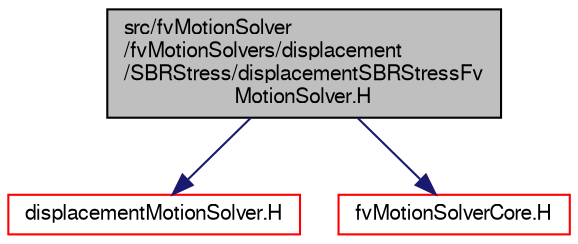 digraph "src/fvMotionSolver/fvMotionSolvers/displacement/SBRStress/displacementSBRStressFvMotionSolver.H"
{
  bgcolor="transparent";
  edge [fontname="FreeSans",fontsize="10",labelfontname="FreeSans",labelfontsize="10"];
  node [fontname="FreeSans",fontsize="10",shape=record];
  Node0 [label="src/fvMotionSolver\l/fvMotionSolvers/displacement\l/SBRStress/displacementSBRStressFv\lMotionSolver.H",height=0.2,width=0.4,color="black", fillcolor="grey75", style="filled", fontcolor="black"];
  Node0 -> Node1 [color="midnightblue",fontsize="10",style="solid",fontname="FreeSans"];
  Node1 [label="displacementMotionSolver.H",height=0.2,width=0.4,color="red",URL="$a00620.html"];
  Node0 -> Node283 [color="midnightblue",fontsize="10",style="solid",fontname="FreeSans"];
  Node283 [label="fvMotionSolverCore.H",height=0.2,width=0.4,color="red",URL="$a04415.html"];
}
